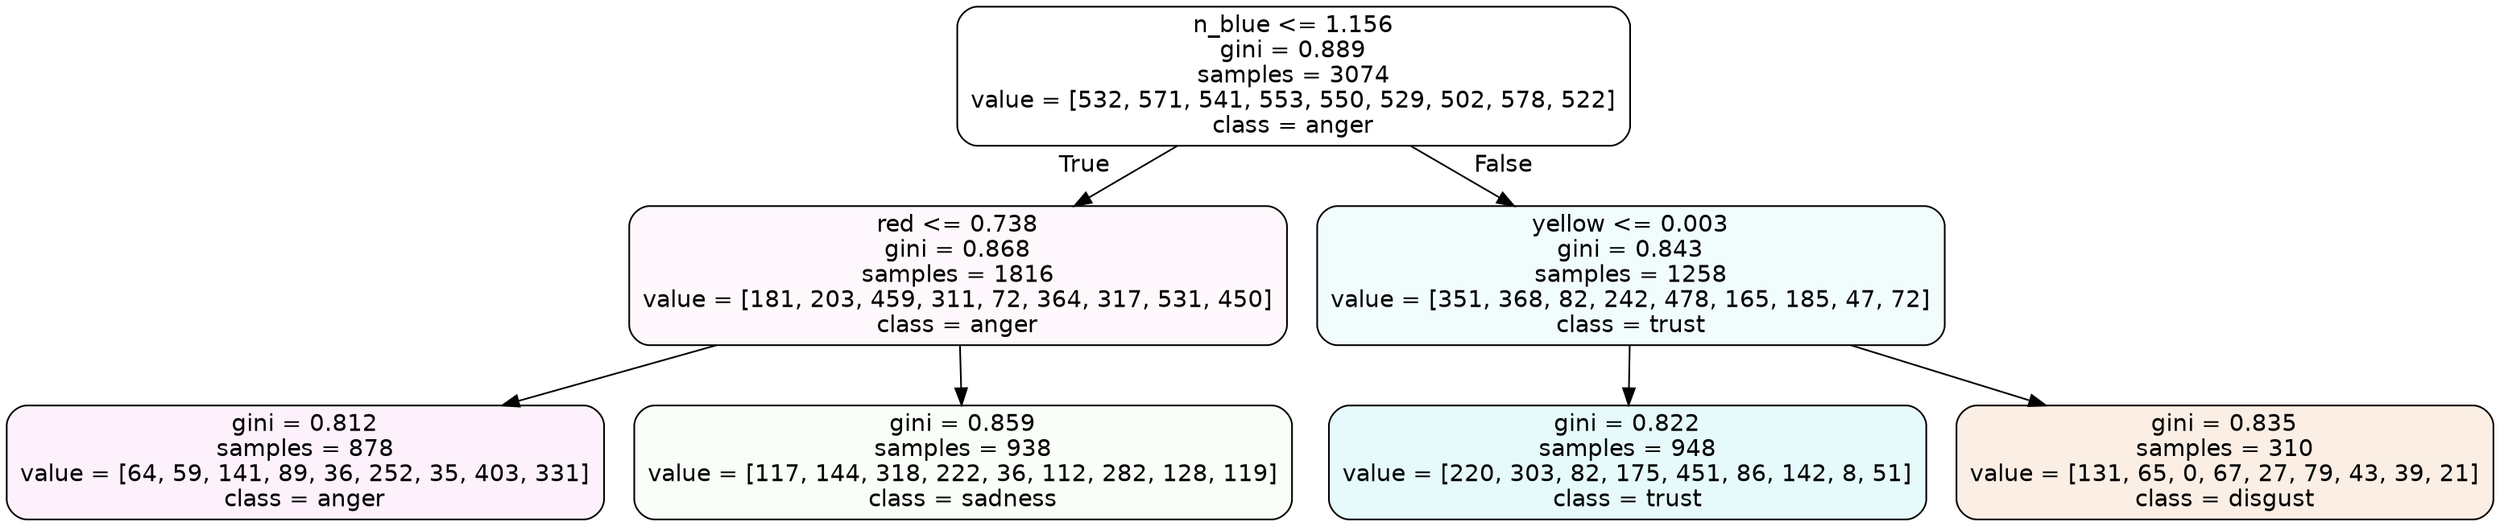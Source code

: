 digraph Tree {
node [shape=box, style="filled, rounded", color="black", fontname=helvetica] ;
edge [fontname=helvetica] ;
0 [label="n_blue <= 1.156\ngini = 0.889\nsamples = 3074\nvalue = [532, 571, 541, 553, 550, 529, 502, 578, 522]\nclass = anger", fillcolor="#e539d700"] ;
1 [label="red <= 0.738\ngini = 0.868\nsamples = 1816\nvalue = [181, 203, 459, 311, 72, 364, 317, 531, 450]\nclass = anger", fillcolor="#e539d708"] ;
0 -> 1 [labeldistance=2.5, labelangle=45, headlabel="True"] ;
2 [label="gini = 0.812\nsamples = 878\nvalue = [64, 59, 141, 89, 36, 252, 35, 403, 331]\nclass = anger", fillcolor="#e539d711"] ;
1 -> 2 ;
3 [label="gini = 0.859\nsamples = 938\nvalue = [117, 144, 318, 222, 36, 112, 282, 128, 119]\nclass = sadness", fillcolor="#64e53908"] ;
1 -> 3 ;
4 [label="yellow <= 0.003\ngini = 0.843\nsamples = 1258\nvalue = [351, 368, 82, 242, 478, 165, 185, 47, 72]\nclass = trust", fillcolor="#39d7e511"] ;
0 -> 4 [labeldistance=2.5, labelangle=-45, headlabel="False"] ;
5 [label="gini = 0.822\nsamples = 948\nvalue = [220, 303, 82, 175, 451, 86, 142, 8, 51]\nclass = trust", fillcolor="#39d7e51f"] ;
4 -> 5 ;
6 [label="gini = 0.835\nsamples = 310\nvalue = [131, 65, 0, 67, 27, 79, 43, 39, 21]\nclass = disgust", fillcolor="#e5813922"] ;
4 -> 6 ;
}